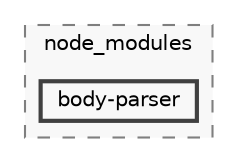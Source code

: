 digraph "backend/node_modules/body-parser"
{
 // LATEX_PDF_SIZE
  bgcolor="transparent";
  edge [fontname=Helvetica,fontsize=10,labelfontname=Helvetica,labelfontsize=10];
  node [fontname=Helvetica,fontsize=10,shape=box,height=0.2,width=0.4];
  compound=true
  subgraph clusterdir_86dbea9de526ba50b112ba867d8b4b1f {
    graph [ bgcolor="#f8f8f8", pencolor="grey50", label="node_modules", fontname=Helvetica,fontsize=10 style="filled,dashed", URL="dir_86dbea9de526ba50b112ba867d8b4b1f.html",tooltip=""]
  dir_4676284edea771f34decfec9805b80c3 [label="body-parser", fillcolor="#f8f8f8", color="grey25", style="filled,bold", URL="dir_4676284edea771f34decfec9805b80c3.html",tooltip=""];
  }
}
